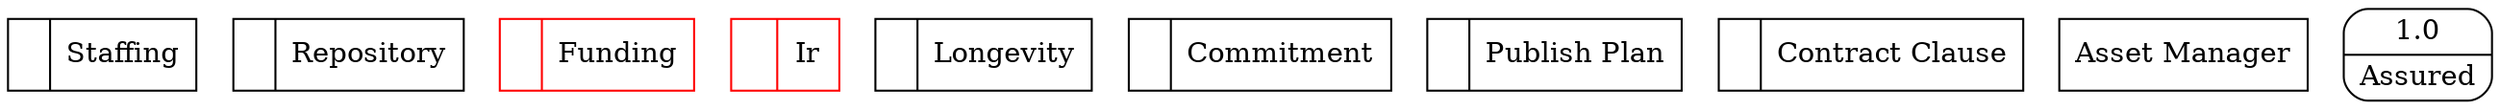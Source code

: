 digraph dfd2{ 
node[shape=record]
200 [label="<f0>  |<f1> Staffing " ];
201 [label="<f0>  |<f1> Repository " ];
202 [label="<f0>  |<f1> Funding " color=red];
203 [label="<f0>  |<f1> Ir " color=red];
204 [label="<f0>  |<f1> Longevity " ];
205 [label="<f0>  |<f1> Commitment " ];
206 [label="<f0>  |<f1> Publish Plan " ];
207 [label="<f0>  |<f1> Contract Clause " ];
208 [label="Asset Manager" shape=box];
209 [label="{<f0> 1.0|<f1> Assured }" shape=Mrecord];
}